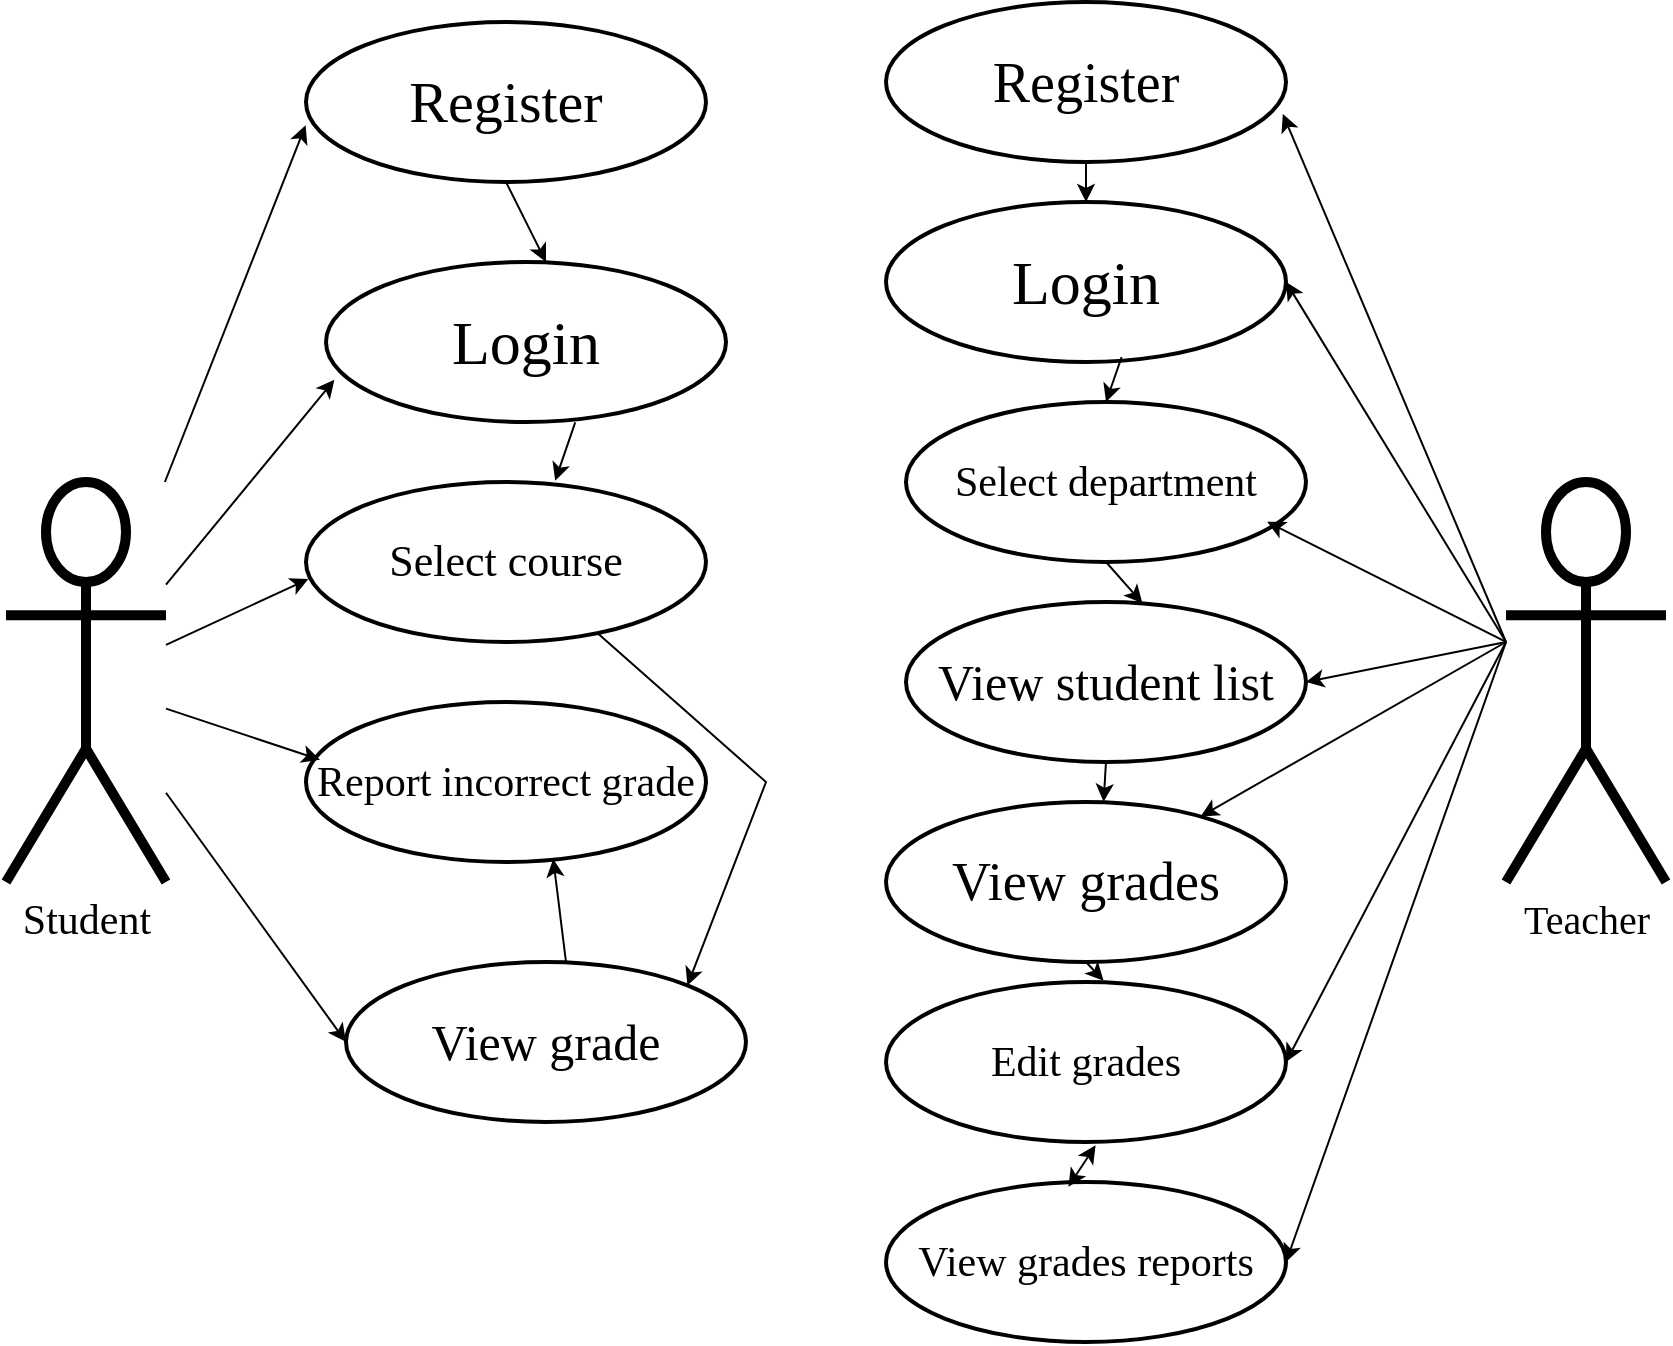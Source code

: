 <mxfile version="27.0.9">
  <diagram name="Page-1" id="a5x9m50ZqtpsXpEKgaDl">
    <mxGraphModel dx="2073" dy="744" grid="1" gridSize="10" guides="1" tooltips="1" connect="1" arrows="1" fold="1" page="1" pageScale="1" pageWidth="850" pageHeight="1100" math="0" shadow="0">
      <root>
        <mxCell id="0" />
        <mxCell id="1" parent="0" />
        <mxCell id="IkQoRtdFDAJXz0JDN-a6-2" value="&lt;span&gt;Student&lt;/span&gt;" style="shape=umlActor;verticalLabelPosition=bottom;verticalAlign=top;html=1;outlineConnect=0;fontFamily=Times New Roman;fontSize=21;strokeWidth=5;" vertex="1" parent="1">
          <mxGeometry y="360" width="80" height="200" as="geometry" />
        </mxCell>
        <mxCell id="IkQoRtdFDAJXz0JDN-a6-3" value="Teacher" style="shape=umlActor;verticalLabelPosition=bottom;verticalAlign=top;html=1;outlineConnect=0;fontFamily=Times New Roman;fontSize=20;strokeWidth=5;" vertex="1" parent="1">
          <mxGeometry x="750" y="360" width="80" height="200" as="geometry" />
        </mxCell>
        <mxCell id="IkQoRtdFDAJXz0JDN-a6-5" value="Register" style="ellipse;whiteSpace=wrap;html=1;strokeWidth=2;fontSize=29;fontFamily=Times New Roman;" vertex="1" parent="1">
          <mxGeometry x="150" y="130" width="200" height="80" as="geometry" />
        </mxCell>
        <mxCell id="IkQoRtdFDAJXz0JDN-a6-6" value="Register" style="ellipse;whiteSpace=wrap;html=1;fontSize=28;fontFamily=Times New Roman;strokeWidth=2;" vertex="1" parent="1">
          <mxGeometry x="440" y="120" width="200" height="80" as="geometry" />
        </mxCell>
        <mxCell id="IkQoRtdFDAJXz0JDN-a6-7" value="Login" style="ellipse;whiteSpace=wrap;html=1;fontSize=31;fontFamily=Times New Roman;strokeWidth=2;" vertex="1" parent="1">
          <mxGeometry x="160" y="250" width="200" height="80" as="geometry" />
        </mxCell>
        <mxCell id="IkQoRtdFDAJXz0JDN-a6-11" value="View grade" style="ellipse;whiteSpace=wrap;html=1;fontSize=25;fontFamily=Times New Roman;strokeWidth=2;perimeterSpacing=0;" vertex="1" parent="1">
          <mxGeometry x="170" y="600" width="200" height="80" as="geometry" />
        </mxCell>
        <mxCell id="IkQoRtdFDAJXz0JDN-a6-12" value="Report incorrect grade" style="ellipse;whiteSpace=wrap;html=1;strokeWidth=2;fontSize=21;fontFamily=Times New Roman;" vertex="1" parent="1">
          <mxGeometry x="150" y="470" width="200" height="80" as="geometry" />
        </mxCell>
        <mxCell id="IkQoRtdFDAJXz0JDN-a6-14" value="Login" style="ellipse;whiteSpace=wrap;html=1;fontFamily=Times New Roman;fontSize=31;strokeWidth=2;" vertex="1" parent="1">
          <mxGeometry x="440" y="220" width="200" height="80" as="geometry" />
        </mxCell>
        <mxCell id="IkQoRtdFDAJXz0JDN-a6-16" value="View grades" style="ellipse;whiteSpace=wrap;html=1;fontFamily=Times New Roman;fontSize=27;strokeWidth=2;" vertex="1" parent="1">
          <mxGeometry x="440" y="520" width="200" height="80" as="geometry" />
        </mxCell>
        <mxCell id="IkQoRtdFDAJXz0JDN-a6-17" value="Edit grades" style="ellipse;whiteSpace=wrap;html=1;strokeWidth=2;fontFamily=Times New Roman;fontSize=21;" vertex="1" parent="1">
          <mxGeometry x="440" y="610" width="200" height="80" as="geometry" />
        </mxCell>
        <mxCell id="IkQoRtdFDAJXz0JDN-a6-18" value="View grades reports" style="ellipse;whiteSpace=wrap;html=1;fontFamily=Times New Roman;fontSize=21;strokeWidth=2;" vertex="1" parent="1">
          <mxGeometry x="440" y="710" width="200" height="80" as="geometry" />
        </mxCell>
        <mxCell id="IkQoRtdFDAJXz0JDN-a6-28" value="Select department" style="ellipse;whiteSpace=wrap;html=1;fontFamily=Times New Roman;fontSize=21;strokeWidth=2;" vertex="1" parent="1">
          <mxGeometry x="450" y="320" width="200" height="80" as="geometry" />
        </mxCell>
        <mxCell id="IkQoRtdFDAJXz0JDN-a6-29" value="" style="endArrow=classic;html=1;rounded=0;entryX=-0.001;entryY=0.646;entryDx=0;entryDy=0;entryPerimeter=0;" edge="1" parent="1" source="IkQoRtdFDAJXz0JDN-a6-2" target="IkQoRtdFDAJXz0JDN-a6-5">
          <mxGeometry width="50" height="50" relative="1" as="geometry">
            <mxPoint x="100" y="460" as="sourcePoint" />
            <mxPoint x="310" y="440" as="targetPoint" />
          </mxGeometry>
        </mxCell>
        <mxCell id="IkQoRtdFDAJXz0JDN-a6-31" value="" style="endArrow=classic;html=1;rounded=0;entryX=0.021;entryY=0.736;entryDx=0;entryDy=0;entryPerimeter=0;" edge="1" parent="1" source="IkQoRtdFDAJXz0JDN-a6-2" target="IkQoRtdFDAJXz0JDN-a6-7">
          <mxGeometry width="50" height="50" relative="1" as="geometry">
            <mxPoint x="100" y="460" as="sourcePoint" />
            <mxPoint x="180" y="182" as="targetPoint" />
          </mxGeometry>
        </mxCell>
        <mxCell id="IkQoRtdFDAJXz0JDN-a6-32" value="" style="endArrow=classic;html=1;rounded=0;entryX=0.006;entryY=0.606;entryDx=0;entryDy=0;entryPerimeter=0;" edge="1" parent="1" source="IkQoRtdFDAJXz0JDN-a6-2" target="IkQoRtdFDAJXz0JDN-a6-47">
          <mxGeometry width="50" height="50" relative="1" as="geometry">
            <mxPoint x="100" y="460" as="sourcePoint" />
            <mxPoint x="142.8" y="394.56" as="targetPoint" />
          </mxGeometry>
        </mxCell>
        <mxCell id="IkQoRtdFDAJXz0JDN-a6-33" value="" style="endArrow=classic;html=1;rounded=0;entryX=0;entryY=0.5;entryDx=0;entryDy=0;" edge="1" parent="1" source="IkQoRtdFDAJXz0JDN-a6-2" target="IkQoRtdFDAJXz0JDN-a6-11">
          <mxGeometry width="50" height="50" relative="1" as="geometry">
            <mxPoint x="100" y="460" as="sourcePoint" />
            <mxPoint x="173" y="385" as="targetPoint" />
          </mxGeometry>
        </mxCell>
        <mxCell id="IkQoRtdFDAJXz0JDN-a6-34" value="" style="endArrow=classic;html=1;rounded=0;entryX=0.035;entryY=0.361;entryDx=0;entryDy=0;entryPerimeter=0;" edge="1" parent="1" source="IkQoRtdFDAJXz0JDN-a6-2" target="IkQoRtdFDAJXz0JDN-a6-12">
          <mxGeometry width="50" height="50" relative="1" as="geometry">
            <mxPoint x="100" y="460" as="sourcePoint" />
            <mxPoint x="160" y="540" as="targetPoint" />
          </mxGeometry>
        </mxCell>
        <mxCell id="IkQoRtdFDAJXz0JDN-a6-36" value="" style="endArrow=classic;html=1;rounded=0;entryX=0.992;entryY=0.7;entryDx=0;entryDy=0;entryPerimeter=0;" edge="1" parent="1" target="IkQoRtdFDAJXz0JDN-a6-6">
          <mxGeometry width="50" height="50" relative="1" as="geometry">
            <mxPoint x="750" y="440" as="sourcePoint" />
            <mxPoint x="760" y="280" as="targetPoint" />
          </mxGeometry>
        </mxCell>
        <mxCell id="IkQoRtdFDAJXz0JDN-a6-37" value="" style="endArrow=classic;html=1;rounded=0;entryX=1;entryY=0.5;entryDx=0;entryDy=0;" edge="1" parent="1" target="IkQoRtdFDAJXz0JDN-a6-14">
          <mxGeometry width="50" height="50" relative="1" as="geometry">
            <mxPoint x="750" y="440" as="sourcePoint" />
            <mxPoint x="648" y="186" as="targetPoint" />
          </mxGeometry>
        </mxCell>
        <mxCell id="IkQoRtdFDAJXz0JDN-a6-38" value="" style="endArrow=classic;html=1;rounded=0;entryX=1;entryY=0.5;entryDx=0;entryDy=0;" edge="1" parent="1" target="IkQoRtdFDAJXz0JDN-a6-15">
          <mxGeometry width="50" height="50" relative="1" as="geometry">
            <mxPoint x="750" y="440" as="sourcePoint" />
            <mxPoint x="650" y="270" as="targetPoint" />
          </mxGeometry>
        </mxCell>
        <mxCell id="IkQoRtdFDAJXz0JDN-a6-39" value="" style="endArrow=classic;html=1;rounded=0;" edge="1" parent="1" target="IkQoRtdFDAJXz0JDN-a6-16">
          <mxGeometry width="50" height="50" relative="1" as="geometry">
            <mxPoint x="750" y="440" as="sourcePoint" />
            <mxPoint x="650" y="370" as="targetPoint" />
          </mxGeometry>
        </mxCell>
        <mxCell id="IkQoRtdFDAJXz0JDN-a6-40" value="" style="endArrow=classic;html=1;rounded=0;entryX=1;entryY=0.5;entryDx=0;entryDy=0;" edge="1" parent="1" target="IkQoRtdFDAJXz0JDN-a6-17">
          <mxGeometry width="50" height="50" relative="1" as="geometry">
            <mxPoint x="750" y="440" as="sourcePoint" />
            <mxPoint x="650" y="470" as="targetPoint" />
          </mxGeometry>
        </mxCell>
        <mxCell id="IkQoRtdFDAJXz0JDN-a6-41" value="" style="endArrow=classic;html=1;rounded=0;entryX=1;entryY=0.5;entryDx=0;entryDy=0;" edge="1" parent="1" target="IkQoRtdFDAJXz0JDN-a6-18">
          <mxGeometry width="50" height="50" relative="1" as="geometry">
            <mxPoint x="750" y="440" as="sourcePoint" />
            <mxPoint x="650" y="560" as="targetPoint" />
          </mxGeometry>
        </mxCell>
        <mxCell id="IkQoRtdFDAJXz0JDN-a6-42" value="" style="endArrow=classic;html=1;rounded=0;entryX=0.903;entryY=0.749;entryDx=0;entryDy=0;entryPerimeter=0;" edge="1" parent="1" source="IkQoRtdFDAJXz0JDN-a6-3" target="IkQoRtdFDAJXz0JDN-a6-28">
          <mxGeometry width="50" height="50" relative="1" as="geometry">
            <mxPoint x="750" y="460" as="sourcePoint" />
            <mxPoint x="641.2" y="720.32" as="targetPoint" />
          </mxGeometry>
        </mxCell>
        <mxCell id="IkQoRtdFDAJXz0JDN-a6-43" value="" style="endArrow=classic;html=1;rounded=0;exitX=0.5;exitY=1;exitDx=0;exitDy=0;" edge="1" parent="1" source="IkQoRtdFDAJXz0JDN-a6-5">
          <mxGeometry width="50" height="50" relative="1" as="geometry">
            <mxPoint x="300" y="210" as="sourcePoint" />
            <mxPoint x="270" y="250" as="targetPoint" />
            <Array as="points" />
          </mxGeometry>
        </mxCell>
        <mxCell id="IkQoRtdFDAJXz0JDN-a6-47" value="Select course" style="ellipse;whiteSpace=wrap;html=1;fontFamily=Times New Roman;fontSize=22;strokeWidth=2;" vertex="1" parent="1">
          <mxGeometry x="150" y="360" width="200" height="80" as="geometry" />
        </mxCell>
        <mxCell id="IkQoRtdFDAJXz0JDN-a6-48" value="" style="endArrow=classic;html=1;rounded=0;entryX=0.623;entryY=-0.008;entryDx=0;entryDy=0;exitX=0.623;exitY=1.002;exitDx=0;exitDy=0;exitPerimeter=0;entryPerimeter=0;" edge="1" parent="1" source="IkQoRtdFDAJXz0JDN-a6-7" target="IkQoRtdFDAJXz0JDN-a6-47">
          <mxGeometry width="50" height="50" relative="1" as="geometry">
            <mxPoint x="310" y="207" as="sourcePoint" />
            <mxPoint x="310" y="230" as="targetPoint" />
          </mxGeometry>
        </mxCell>
        <mxCell id="IkQoRtdFDAJXz0JDN-a6-49" value="" style="endArrow=classic;html=1;rounded=0;exitX=0.727;exitY=0.94;exitDx=0;exitDy=0;exitPerimeter=0;entryX=1;entryY=0;entryDx=0;entryDy=0;" edge="1" parent="1" source="IkQoRtdFDAJXz0JDN-a6-47" target="IkQoRtdFDAJXz0JDN-a6-11">
          <mxGeometry width="50" height="50" relative="1" as="geometry">
            <mxPoint x="295" y="310" as="sourcePoint" />
            <mxPoint x="295" y="329" as="targetPoint" />
            <Array as="points">
              <mxPoint x="380" y="510" />
            </Array>
          </mxGeometry>
        </mxCell>
        <mxCell id="IkQoRtdFDAJXz0JDN-a6-50" value="" style="endArrow=classic;html=1;rounded=0;entryX=0.618;entryY=0.981;entryDx=0;entryDy=0;exitX=0.55;exitY=0;exitDx=0;exitDy=0;exitPerimeter=0;entryPerimeter=0;" edge="1" parent="1" source="IkQoRtdFDAJXz0JDN-a6-11" target="IkQoRtdFDAJXz0JDN-a6-12">
          <mxGeometry width="50" height="50" relative="1" as="geometry">
            <mxPoint x="295" y="310" as="sourcePoint" />
            <mxPoint x="295" y="329" as="targetPoint" />
          </mxGeometry>
        </mxCell>
        <mxCell id="IkQoRtdFDAJXz0JDN-a6-52" value="" style="endArrow=classic;html=1;rounded=0;entryX=0.5;entryY=0;entryDx=0;entryDy=0;exitX=0.5;exitY=1;exitDx=0;exitDy=0;" edge="1" parent="1" source="IkQoRtdFDAJXz0JDN-a6-6" target="IkQoRtdFDAJXz0JDN-a6-14">
          <mxGeometry width="50" height="50" relative="1" as="geometry">
            <mxPoint x="310" y="207" as="sourcePoint" />
            <mxPoint x="310" y="230" as="targetPoint" />
          </mxGeometry>
        </mxCell>
        <mxCell id="IkQoRtdFDAJXz0JDN-a6-53" value="" style="endArrow=classic;html=1;rounded=0;entryX=0.5;entryY=0;entryDx=0;entryDy=0;exitX=0.589;exitY=0.97;exitDx=0;exitDy=0;exitPerimeter=0;" edge="1" parent="1" source="IkQoRtdFDAJXz0JDN-a6-14" target="IkQoRtdFDAJXz0JDN-a6-28">
          <mxGeometry width="50" height="50" relative="1" as="geometry">
            <mxPoint x="550" y="210" as="sourcePoint" />
            <mxPoint x="550" y="230" as="targetPoint" />
          </mxGeometry>
        </mxCell>
        <mxCell id="IkQoRtdFDAJXz0JDN-a6-15" value="View student list" style="ellipse;whiteSpace=wrap;html=1;strokeWidth=2;fontSize=25;fontFamily=Times New Roman;" vertex="1" parent="1">
          <mxGeometry x="450" y="420" width="200" height="80" as="geometry" />
        </mxCell>
        <mxCell id="IkQoRtdFDAJXz0JDN-a6-56" value="" style="endArrow=classic;html=1;rounded=0;entryX=0.591;entryY=0.007;entryDx=0;entryDy=0;exitX=0.5;exitY=1;exitDx=0;exitDy=0;entryPerimeter=0;" edge="1" parent="1" source="IkQoRtdFDAJXz0JDN-a6-28" target="IkQoRtdFDAJXz0JDN-a6-15">
          <mxGeometry width="50" height="50" relative="1" as="geometry">
            <mxPoint x="568" y="308" as="sourcePoint" />
            <mxPoint x="560" y="330" as="targetPoint" />
          </mxGeometry>
        </mxCell>
        <mxCell id="IkQoRtdFDAJXz0JDN-a6-57" value="" style="endArrow=classic;html=1;rounded=0;entryX=0.544;entryY=-0.001;entryDx=0;entryDy=0;exitX=0.5;exitY=1;exitDx=0;exitDy=0;entryPerimeter=0;" edge="1" parent="1" source="IkQoRtdFDAJXz0JDN-a6-15" target="IkQoRtdFDAJXz0JDN-a6-16">
          <mxGeometry width="50" height="50" relative="1" as="geometry">
            <mxPoint x="560" y="410" as="sourcePoint" />
            <mxPoint x="568" y="441" as="targetPoint" />
          </mxGeometry>
        </mxCell>
        <mxCell id="IkQoRtdFDAJXz0JDN-a6-58" value="" style="endArrow=classic;html=1;rounded=0;entryX=0.544;entryY=-0.008;entryDx=0;entryDy=0;exitX=0.5;exitY=1;exitDx=0;exitDy=0;entryPerimeter=0;" edge="1" parent="1" source="IkQoRtdFDAJXz0JDN-a6-16" target="IkQoRtdFDAJXz0JDN-a6-17">
          <mxGeometry width="50" height="50" relative="1" as="geometry">
            <mxPoint x="560" y="510" as="sourcePoint" />
            <mxPoint x="559" y="530" as="targetPoint" />
          </mxGeometry>
        </mxCell>
        <mxCell id="IkQoRtdFDAJXz0JDN-a6-60" value="" style="endArrow=classic;startArrow=classic;html=1;rounded=0;exitX=0.456;exitY=0.029;exitDx=0;exitDy=0;exitPerimeter=0;entryX=0.524;entryY=1.021;entryDx=0;entryDy=0;entryPerimeter=0;" edge="1" parent="1" source="IkQoRtdFDAJXz0JDN-a6-18" target="IkQoRtdFDAJXz0JDN-a6-17">
          <mxGeometry width="50" height="50" relative="1" as="geometry">
            <mxPoint x="420" y="640" as="sourcePoint" />
            <mxPoint x="470" y="590" as="targetPoint" />
          </mxGeometry>
        </mxCell>
      </root>
    </mxGraphModel>
  </diagram>
</mxfile>
